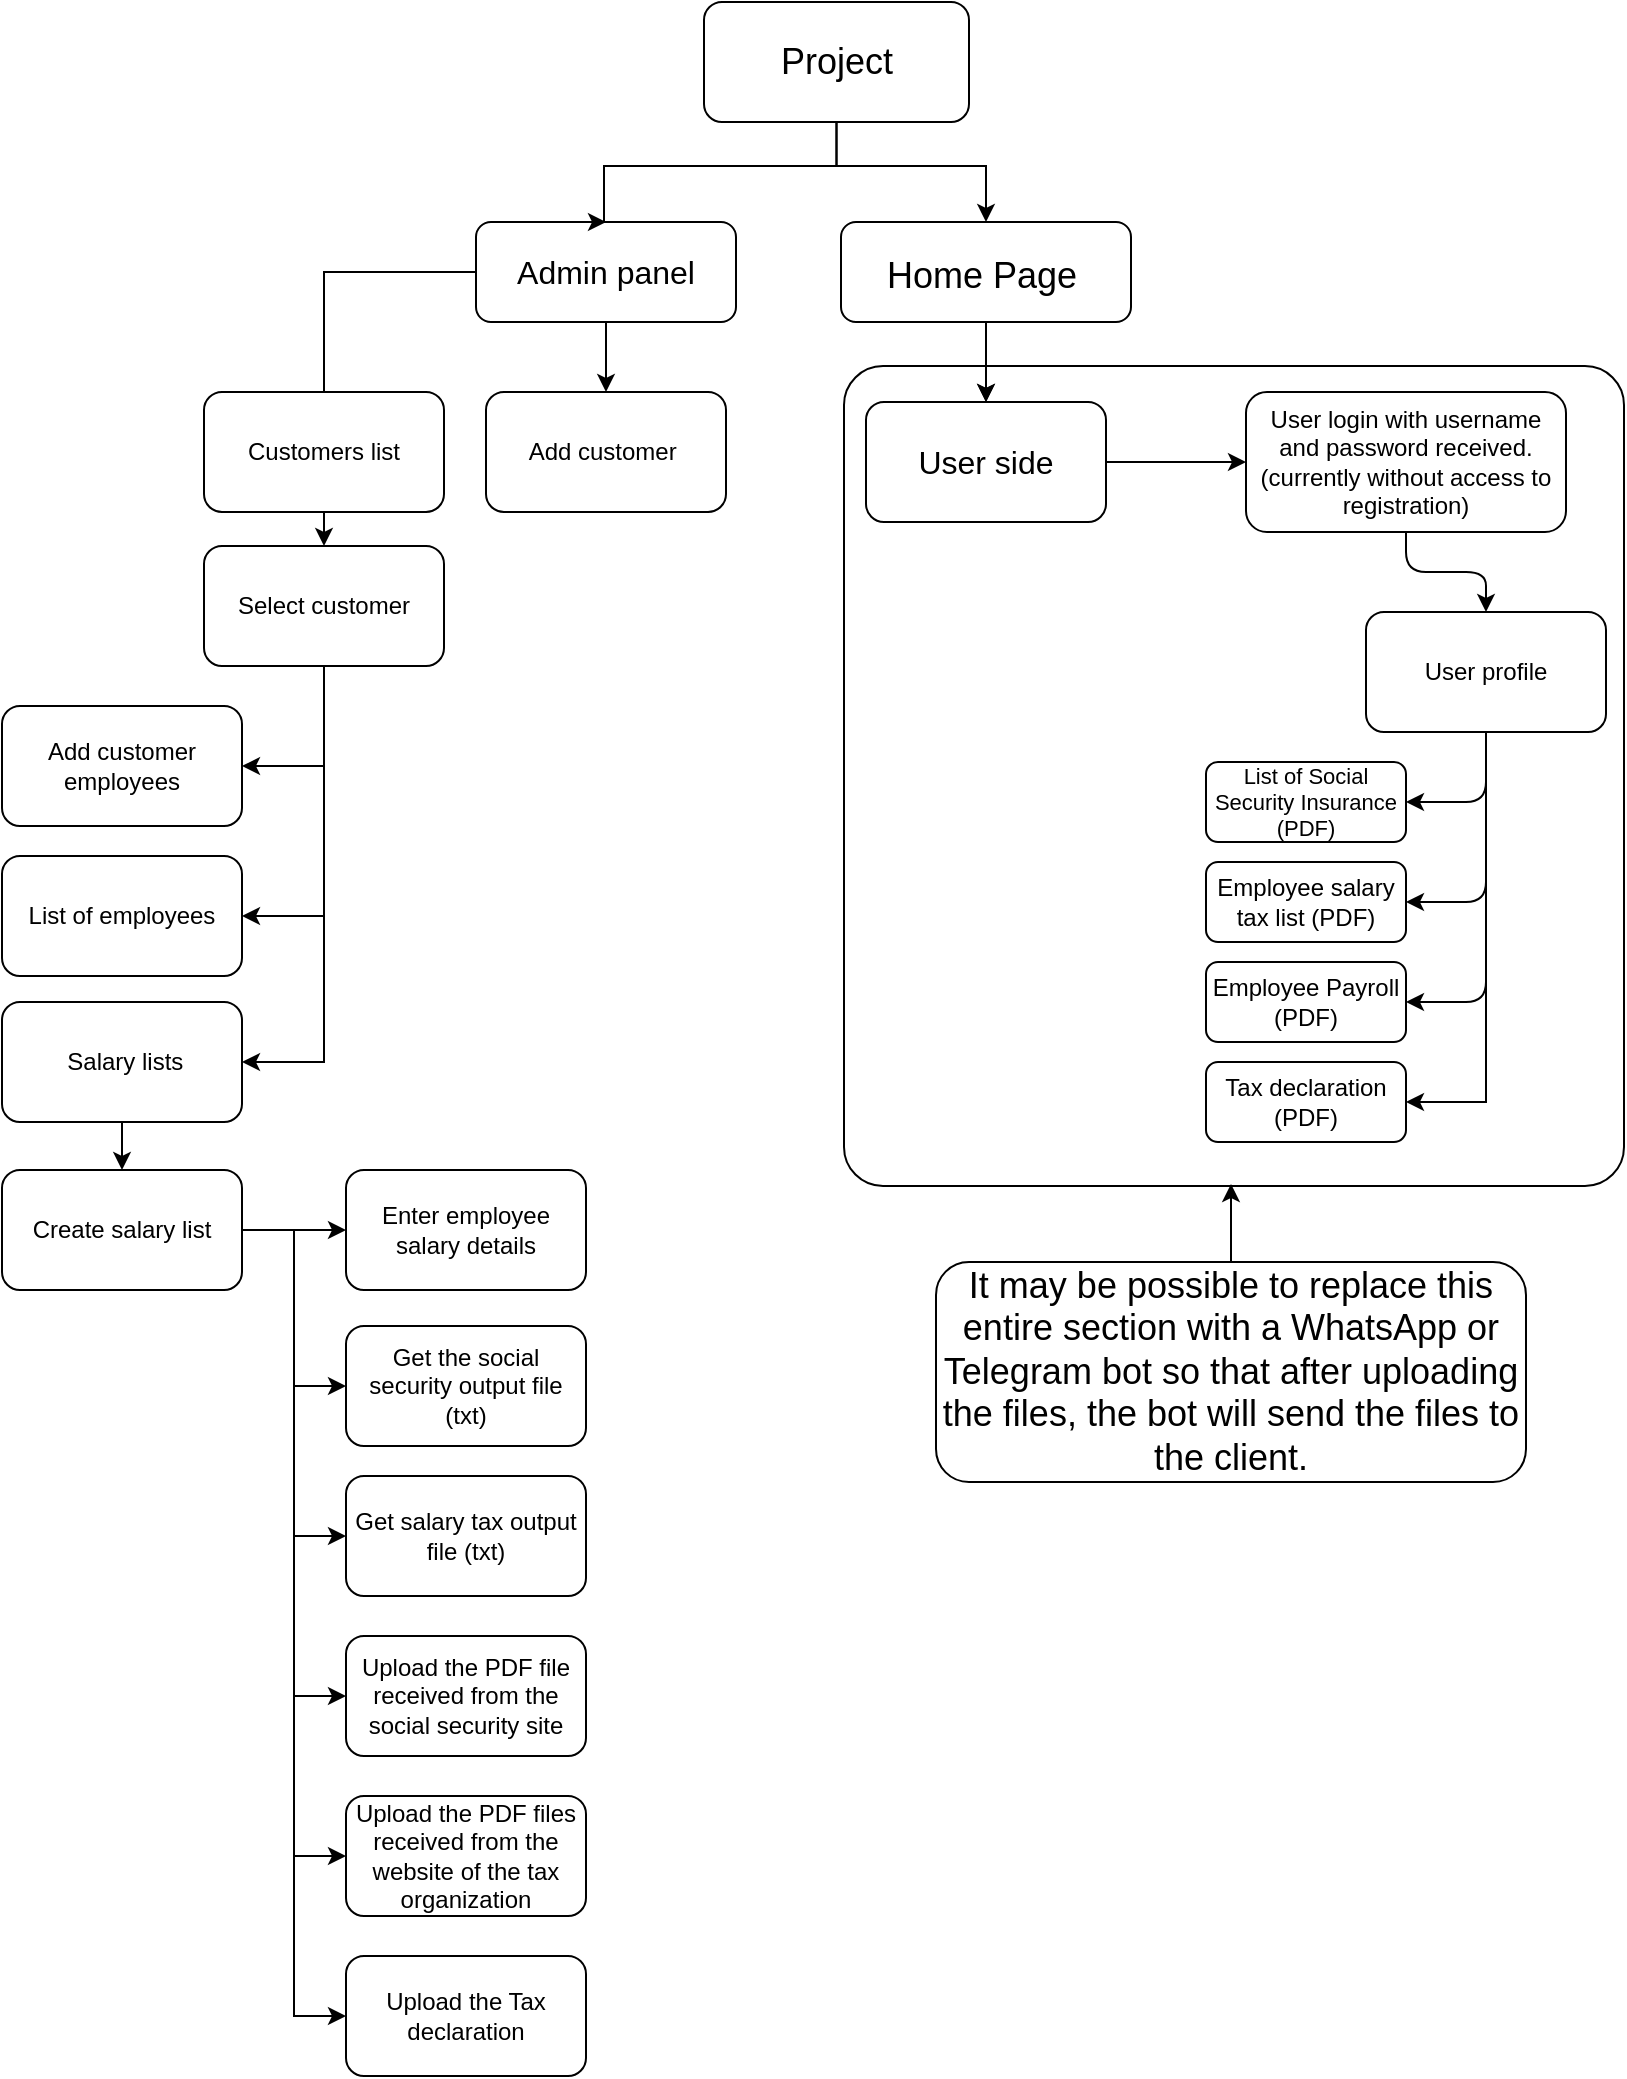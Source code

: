<mxfile version="21.3.2" type="github">
  <diagram name="Page-1" id="bwL8cI_AIS0J8CrupIud">
    <mxGraphModel dx="1434" dy="756" grid="1" gridSize="10" guides="1" tooltips="1" connect="1" arrows="1" fold="1" page="1" pageScale="1" pageWidth="850" pageHeight="1100" math="0" shadow="0">
      <root>
        <mxCell id="0" />
        <mxCell id="1" parent="0" />
        <mxCell id="pEb46mMczC8xLRefmnad-8" value="" style="edgeStyle=orthogonalEdgeStyle;rounded=1;orthogonalLoop=1;jettySize=auto;html=1;labelBackgroundColor=none;fontColor=default;" parent="1" source="pEb46mMczC8xLRefmnad-5" target="pEb46mMczC8xLRefmnad-7" edge="1">
          <mxGeometry relative="1" as="geometry" />
        </mxCell>
        <mxCell id="pEb46mMczC8xLRefmnad-9" value="" style="edgeStyle=orthogonalEdgeStyle;rounded=1;orthogonalLoop=1;jettySize=auto;html=1;labelBackgroundColor=none;fontColor=default;" parent="1" source="pEb46mMczC8xLRefmnad-5" target="pEb46mMczC8xLRefmnad-7" edge="1">
          <mxGeometry relative="1" as="geometry" />
        </mxCell>
        <mxCell id="pEb46mMczC8xLRefmnad-5" value="&lt;font style=&quot;font-size: 18px;&quot;&gt;Home Page&amp;nbsp;&lt;/font&gt;" style="rounded=1;whiteSpace=wrap;html=1;fontSize=21;labelBackgroundColor=none;" parent="1" vertex="1">
          <mxGeometry x="428.5" y="138" width="145" height="50" as="geometry" />
        </mxCell>
        <mxCell id="Bx4inqkrswvy5-CGmALE-39" style="edgeStyle=orthogonalEdgeStyle;rounded=0;orthogonalLoop=1;jettySize=auto;html=1;entryX=0.5;entryY=0;entryDx=0;entryDy=0;" edge="1" parent="1" source="pEb46mMczC8xLRefmnad-6" target="Ck9cqEUvazjhiQAlSFsW-1">
          <mxGeometry relative="1" as="geometry" />
        </mxCell>
        <mxCell id="Bx4inqkrswvy5-CGmALE-46" value="" style="edgeStyle=orthogonalEdgeStyle;rounded=0;orthogonalLoop=1;jettySize=auto;html=1;" edge="1" parent="1" source="pEb46mMczC8xLRefmnad-6" target="Bx4inqkrswvy5-CGmALE-38">
          <mxGeometry relative="1" as="geometry" />
        </mxCell>
        <mxCell id="pEb46mMczC8xLRefmnad-6" value="&lt;font size=&quot;3&quot;&gt;Admin panel&lt;/font&gt;" style="rounded=1;whiteSpace=wrap;html=1;labelBackgroundColor=none;" parent="1" vertex="1">
          <mxGeometry x="246" y="138" width="130" height="50" as="geometry" />
        </mxCell>
        <mxCell id="pEb46mMczC8xLRefmnad-12" value="" style="edgeStyle=orthogonalEdgeStyle;rounded=1;orthogonalLoop=1;jettySize=auto;html=1;labelBackgroundColor=none;fontColor=default;" parent="1" source="pEb46mMczC8xLRefmnad-7" target="pEb46mMczC8xLRefmnad-11" edge="1">
          <mxGeometry relative="1" as="geometry" />
        </mxCell>
        <mxCell id="pEb46mMczC8xLRefmnad-7" value="&lt;font style=&quot;font-size: 16px;&quot;&gt;User side&lt;/font&gt;" style="rounded=1;whiteSpace=wrap;html=1;labelBackgroundColor=none;" parent="1" vertex="1">
          <mxGeometry x="441" y="228" width="120" height="60" as="geometry" />
        </mxCell>
        <mxCell id="pEb46mMczC8xLRefmnad-14" value="" style="edgeStyle=orthogonalEdgeStyle;rounded=1;orthogonalLoop=1;jettySize=auto;html=1;labelBackgroundColor=none;fontColor=default;" parent="1" source="pEb46mMczC8xLRefmnad-11" target="pEb46mMczC8xLRefmnad-13" edge="1">
          <mxGeometry relative="1" as="geometry" />
        </mxCell>
        <mxCell id="pEb46mMczC8xLRefmnad-11" value="User login with username and password received. (currently without access to registration)" style="rounded=1;whiteSpace=wrap;html=1;labelBackgroundColor=none;" parent="1" vertex="1">
          <mxGeometry x="631" y="223" width="160" height="70" as="geometry" />
        </mxCell>
        <mxCell id="pEb46mMczC8xLRefmnad-27" style="edgeStyle=orthogonalEdgeStyle;rounded=1;orthogonalLoop=1;jettySize=auto;html=1;entryX=1;entryY=0.5;entryDx=0;entryDy=0;labelBackgroundColor=none;fontColor=default;" parent="1" source="pEb46mMczC8xLRefmnad-13" target="pEb46mMczC8xLRefmnad-15" edge="1">
          <mxGeometry relative="1" as="geometry" />
        </mxCell>
        <mxCell id="pEb46mMczC8xLRefmnad-28" style="edgeStyle=orthogonalEdgeStyle;rounded=1;orthogonalLoop=1;jettySize=auto;html=1;entryX=1;entryY=0.5;entryDx=0;entryDy=0;labelBackgroundColor=none;fontColor=default;" parent="1" source="pEb46mMczC8xLRefmnad-13" target="pEb46mMczC8xLRefmnad-18" edge="1">
          <mxGeometry relative="1" as="geometry" />
        </mxCell>
        <mxCell id="pEb46mMczC8xLRefmnad-29" style="edgeStyle=orthogonalEdgeStyle;rounded=1;orthogonalLoop=1;jettySize=auto;html=1;entryX=1;entryY=0.5;entryDx=0;entryDy=0;labelBackgroundColor=none;fontColor=default;" parent="1" source="pEb46mMczC8xLRefmnad-13" target="pEb46mMczC8xLRefmnad-17" edge="1">
          <mxGeometry relative="1" as="geometry" />
        </mxCell>
        <mxCell id="Bx4inqkrswvy5-CGmALE-27" style="edgeStyle=orthogonalEdgeStyle;rounded=0;orthogonalLoop=1;jettySize=auto;html=1;entryX=1;entryY=0.5;entryDx=0;entryDy=0;" edge="1" parent="1" source="pEb46mMczC8xLRefmnad-13" target="Bx4inqkrswvy5-CGmALE-26">
          <mxGeometry relative="1" as="geometry" />
        </mxCell>
        <mxCell id="pEb46mMczC8xLRefmnad-13" value="User profile" style="rounded=1;whiteSpace=wrap;html=1;labelBackgroundColor=none;" parent="1" vertex="1">
          <mxGeometry x="691" y="333" width="120" height="60" as="geometry" />
        </mxCell>
        <mxCell id="pEb46mMczC8xLRefmnad-15" value="List of Social Security Insurance (PDF)" style="rounded=1;whiteSpace=wrap;html=1;fontSize=11;labelBackgroundColor=none;" parent="1" vertex="1">
          <mxGeometry x="611" y="408" width="100" height="40" as="geometry" />
        </mxCell>
        <mxCell id="pEb46mMczC8xLRefmnad-17" value="Employee Payroll (PDF)" style="rounded=1;whiteSpace=wrap;html=1;labelBackgroundColor=none;" parent="1" vertex="1">
          <mxGeometry x="611" y="508" width="100" height="40" as="geometry" />
        </mxCell>
        <mxCell id="pEb46mMczC8xLRefmnad-18" value="Employee salary tax list (PDF)" style="rounded=1;whiteSpace=wrap;html=1;labelBackgroundColor=none;" parent="1" vertex="1">
          <mxGeometry x="611" y="458" width="100" height="40" as="geometry" />
        </mxCell>
        <mxCell id="Bx4inqkrswvy5-CGmALE-48" style="edgeStyle=orthogonalEdgeStyle;rounded=0;orthogonalLoop=1;jettySize=auto;html=1;entryX=1;entryY=0.5;entryDx=0;entryDy=0;" edge="1" parent="1" source="Ck9cqEUvazjhiQAlSFsW-1" target="Ck9cqEUvazjhiQAlSFsW-8">
          <mxGeometry relative="1" as="geometry" />
        </mxCell>
        <mxCell id="Bx4inqkrswvy5-CGmALE-49" style="edgeStyle=orthogonalEdgeStyle;rounded=0;orthogonalLoop=1;jettySize=auto;html=1;entryX=1;entryY=0.5;entryDx=0;entryDy=0;" edge="1" parent="1" source="Ck9cqEUvazjhiQAlSFsW-1" target="Bx4inqkrswvy5-CGmALE-33">
          <mxGeometry relative="1" as="geometry" />
        </mxCell>
        <mxCell id="Bx4inqkrswvy5-CGmALE-59" style="edgeStyle=orthogonalEdgeStyle;rounded=0;orthogonalLoop=1;jettySize=auto;html=1;entryX=1;entryY=0.5;entryDx=0;entryDy=0;" edge="1" parent="1" source="Ck9cqEUvazjhiQAlSFsW-1" target="Bx4inqkrswvy5-CGmALE-58">
          <mxGeometry relative="1" as="geometry" />
        </mxCell>
        <mxCell id="Ck9cqEUvazjhiQAlSFsW-1" value="Select customer" style="rounded=1;whiteSpace=wrap;html=1;labelBackgroundColor=none;" parent="1" vertex="1">
          <mxGeometry x="110" y="300" width="120" height="60" as="geometry" />
        </mxCell>
        <mxCell id="Bx4inqkrswvy5-CGmALE-30" style="edgeStyle=orthogonalEdgeStyle;rounded=0;orthogonalLoop=1;jettySize=auto;html=1;entryX=0.5;entryY=0;entryDx=0;entryDy=0;" edge="1" parent="1" source="Ck9cqEUvazjhiQAlSFsW-3" target="pEb46mMczC8xLRefmnad-5">
          <mxGeometry relative="1" as="geometry">
            <Array as="points">
              <mxPoint x="426" y="110" />
              <mxPoint x="501" y="110" />
            </Array>
          </mxGeometry>
        </mxCell>
        <mxCell id="Bx4inqkrswvy5-CGmALE-31" style="edgeStyle=orthogonalEdgeStyle;rounded=0;orthogonalLoop=1;jettySize=auto;html=1;entryX=0.5;entryY=0;entryDx=0;entryDy=0;" edge="1" parent="1" source="Ck9cqEUvazjhiQAlSFsW-3" target="pEb46mMczC8xLRefmnad-6">
          <mxGeometry relative="1" as="geometry">
            <Array as="points">
              <mxPoint x="426" y="110" />
              <mxPoint x="310" y="110" />
            </Array>
          </mxGeometry>
        </mxCell>
        <mxCell id="Ck9cqEUvazjhiQAlSFsW-3" value="Project" style="rounded=1;whiteSpace=wrap;html=1;fontSize=18;" parent="1" vertex="1">
          <mxGeometry x="360" y="28" width="132.5" height="60" as="geometry" />
        </mxCell>
        <mxCell id="Ck9cqEUvazjhiQAlSFsW-8" value="Add customer employees" style="rounded=1;whiteSpace=wrap;html=1;labelBackgroundColor=none;" parent="1" vertex="1">
          <mxGeometry x="9" y="380" width="120" height="60" as="geometry" />
        </mxCell>
        <mxCell id="Bx4inqkrswvy5-CGmALE-1" value="Enter employee salary details" style="rounded=1;whiteSpace=wrap;html=1;labelBackgroundColor=none;" vertex="1" parent="1">
          <mxGeometry x="181" y="612" width="120" height="60" as="geometry" />
        </mxCell>
        <mxCell id="Bx4inqkrswvy5-CGmALE-3" value="Get the social security output file (txt)" style="rounded=1;whiteSpace=wrap;html=1;labelBackgroundColor=none;" vertex="1" parent="1">
          <mxGeometry x="181" y="690" width="120" height="60" as="geometry" />
        </mxCell>
        <mxCell id="Bx4inqkrswvy5-CGmALE-4" value="Get salary tax output file (txt)" style="rounded=1;whiteSpace=wrap;html=1;labelBackgroundColor=none;" vertex="1" parent="1">
          <mxGeometry x="181" y="765" width="120" height="60" as="geometry" />
        </mxCell>
        <mxCell id="Bx4inqkrswvy5-CGmALE-13" value="Upload the PDF file received from the social security site" style="rounded=1;whiteSpace=wrap;html=1;labelBackgroundColor=none;" vertex="1" parent="1">
          <mxGeometry x="181" y="845" width="120" height="60" as="geometry" />
        </mxCell>
        <mxCell id="Bx4inqkrswvy5-CGmALE-14" value="Upload the PDF files received from the website of the tax organization" style="rounded=1;whiteSpace=wrap;html=1;labelBackgroundColor=none;" vertex="1" parent="1">
          <mxGeometry x="181" y="925" width="120" height="60" as="geometry" />
        </mxCell>
        <mxCell id="Bx4inqkrswvy5-CGmALE-18" value="" style="rounded=1;whiteSpace=wrap;html=1;fillColor=none;perimeterSpacing=1;arcSize=5;" vertex="1" parent="1">
          <mxGeometry x="430" y="210" width="390" height="410" as="geometry" />
        </mxCell>
        <mxCell id="Bx4inqkrswvy5-CGmALE-20" value="" style="edgeStyle=orthogonalEdgeStyle;rounded=0;orthogonalLoop=1;jettySize=auto;html=1;" edge="1" parent="1" source="Bx4inqkrswvy5-CGmALE-19">
          <mxGeometry relative="1" as="geometry">
            <mxPoint x="623.5" y="619" as="targetPoint" />
          </mxGeometry>
        </mxCell>
        <mxCell id="Bx4inqkrswvy5-CGmALE-19" value="It may be possible to replace this entire section with a WhatsApp or Telegram bot so that after uploading the files, the bot will send the files to the client." style="rounded=1;whiteSpace=wrap;html=1;fontSize=18;" vertex="1" parent="1">
          <mxGeometry x="476" y="658" width="295" height="110" as="geometry" />
        </mxCell>
        <mxCell id="Bx4inqkrswvy5-CGmALE-26" value="Tax declaration&lt;br&gt;(PDF)" style="rounded=1;whiteSpace=wrap;html=1;labelBackgroundColor=none;" vertex="1" parent="1">
          <mxGeometry x="611" y="558" width="100" height="40" as="geometry" />
        </mxCell>
        <mxCell id="Bx4inqkrswvy5-CGmALE-28" value="Upload the Tax declaration" style="rounded=1;whiteSpace=wrap;html=1;labelBackgroundColor=none;" vertex="1" parent="1">
          <mxGeometry x="181" y="1005" width="120" height="60" as="geometry" />
        </mxCell>
        <mxCell id="Bx4inqkrswvy5-CGmALE-33" value="List of employees" style="rounded=1;whiteSpace=wrap;html=1;labelBackgroundColor=none;" vertex="1" parent="1">
          <mxGeometry x="9" y="455" width="120" height="60" as="geometry" />
        </mxCell>
        <mxCell id="Bx4inqkrswvy5-CGmALE-38" value="Add customer&amp;nbsp;" style="rounded=1;whiteSpace=wrap;html=1;labelBackgroundColor=none;" vertex="1" parent="1">
          <mxGeometry x="251" y="223" width="120" height="60" as="geometry" />
        </mxCell>
        <mxCell id="Bx4inqkrswvy5-CGmALE-63" style="edgeStyle=orthogonalEdgeStyle;rounded=0;orthogonalLoop=1;jettySize=auto;html=1;entryX=0;entryY=0.5;entryDx=0;entryDy=0;" edge="1" parent="1" source="Bx4inqkrswvy5-CGmALE-50" target="Bx4inqkrswvy5-CGmALE-1">
          <mxGeometry relative="1" as="geometry" />
        </mxCell>
        <mxCell id="Bx4inqkrswvy5-CGmALE-64" style="edgeStyle=orthogonalEdgeStyle;rounded=0;orthogonalLoop=1;jettySize=auto;html=1;entryX=0;entryY=0.5;entryDx=0;entryDy=0;" edge="1" parent="1" source="Bx4inqkrswvy5-CGmALE-50" target="Bx4inqkrswvy5-CGmALE-3">
          <mxGeometry relative="1" as="geometry" />
        </mxCell>
        <mxCell id="Bx4inqkrswvy5-CGmALE-65" style="edgeStyle=orthogonalEdgeStyle;rounded=0;orthogonalLoop=1;jettySize=auto;html=1;entryX=0;entryY=0.5;entryDx=0;entryDy=0;" edge="1" parent="1" source="Bx4inqkrswvy5-CGmALE-50" target="Bx4inqkrswvy5-CGmALE-4">
          <mxGeometry relative="1" as="geometry" />
        </mxCell>
        <mxCell id="Bx4inqkrswvy5-CGmALE-66" style="edgeStyle=orthogonalEdgeStyle;rounded=0;orthogonalLoop=1;jettySize=auto;html=1;entryX=0;entryY=0.5;entryDx=0;entryDy=0;" edge="1" parent="1" source="Bx4inqkrswvy5-CGmALE-50" target="Bx4inqkrswvy5-CGmALE-13">
          <mxGeometry relative="1" as="geometry" />
        </mxCell>
        <mxCell id="Bx4inqkrswvy5-CGmALE-67" style="edgeStyle=orthogonalEdgeStyle;rounded=0;orthogonalLoop=1;jettySize=auto;html=1;entryX=0;entryY=0.5;entryDx=0;entryDy=0;" edge="1" parent="1" source="Bx4inqkrswvy5-CGmALE-50" target="Bx4inqkrswvy5-CGmALE-14">
          <mxGeometry relative="1" as="geometry" />
        </mxCell>
        <mxCell id="Bx4inqkrswvy5-CGmALE-68" style="edgeStyle=orthogonalEdgeStyle;rounded=0;orthogonalLoop=1;jettySize=auto;html=1;entryX=0;entryY=0.5;entryDx=0;entryDy=0;" edge="1" parent="1" source="Bx4inqkrswvy5-CGmALE-50" target="Bx4inqkrswvy5-CGmALE-28">
          <mxGeometry relative="1" as="geometry" />
        </mxCell>
        <mxCell id="Bx4inqkrswvy5-CGmALE-50" value="Create salary list" style="rounded=1;whiteSpace=wrap;html=1;labelBackgroundColor=none;" vertex="1" parent="1">
          <mxGeometry x="9" y="612" width="120" height="60" as="geometry" />
        </mxCell>
        <mxCell id="Bx4inqkrswvy5-CGmALE-60" value="" style="edgeStyle=orthogonalEdgeStyle;rounded=0;orthogonalLoop=1;jettySize=auto;html=1;" edge="1" parent="1" source="Bx4inqkrswvy5-CGmALE-58" target="Bx4inqkrswvy5-CGmALE-50">
          <mxGeometry relative="1" as="geometry" />
        </mxCell>
        <mxCell id="Bx4inqkrswvy5-CGmALE-58" value="&amp;nbsp;Salary lists" style="rounded=1;whiteSpace=wrap;html=1;labelBackgroundColor=none;" vertex="1" parent="1">
          <mxGeometry x="9" y="528" width="120" height="60" as="geometry" />
        </mxCell>
        <mxCell id="Bx4inqkrswvy5-CGmALE-69" value="Customers list" style="rounded=1;whiteSpace=wrap;html=1;labelBackgroundColor=none;" vertex="1" parent="1">
          <mxGeometry x="110" y="223" width="120" height="60" as="geometry" />
        </mxCell>
      </root>
    </mxGraphModel>
  </diagram>
</mxfile>
